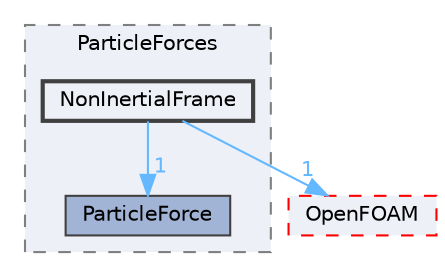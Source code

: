 digraph "src/lagrangian/intermediate/submodels/Kinematic/ParticleForces/NonInertialFrame"
{
 // LATEX_PDF_SIZE
  bgcolor="transparent";
  edge [fontname=Helvetica,fontsize=10,labelfontname=Helvetica,labelfontsize=10];
  node [fontname=Helvetica,fontsize=10,shape=box,height=0.2,width=0.4];
  compound=true
  subgraph clusterdir_7880c6dec9d81c909715027e243e12ba {
    graph [ bgcolor="#edf0f7", pencolor="grey50", label="ParticleForces", fontname=Helvetica,fontsize=10 style="filled,dashed", URL="dir_7880c6dec9d81c909715027e243e12ba.html",tooltip=""]
  dir_6ac06ece5f26f1196a12108b46c15ea0 [label="ParticleForce", fillcolor="#a2b4d6", color="grey25", style="filled", URL="dir_6ac06ece5f26f1196a12108b46c15ea0.html",tooltip=""];
  dir_a67c8844d84f0b9e1806d87920d6dd7b [label="NonInertialFrame", fillcolor="#edf0f7", color="grey25", style="filled,bold", URL="dir_a67c8844d84f0b9e1806d87920d6dd7b.html",tooltip=""];
  }
  dir_c5473ff19b20e6ec4dfe5c310b3778a8 [label="OpenFOAM", fillcolor="#edf0f7", color="red", style="filled,dashed", URL="dir_c5473ff19b20e6ec4dfe5c310b3778a8.html",tooltip=""];
  dir_a67c8844d84f0b9e1806d87920d6dd7b->dir_6ac06ece5f26f1196a12108b46c15ea0 [headlabel="1", labeldistance=1.5 headhref="dir_002571_002799.html" href="dir_002571_002799.html" color="steelblue1" fontcolor="steelblue1"];
  dir_a67c8844d84f0b9e1806d87920d6dd7b->dir_c5473ff19b20e6ec4dfe5c310b3778a8 [headlabel="1", labeldistance=1.5 headhref="dir_002571_002695.html" href="dir_002571_002695.html" color="steelblue1" fontcolor="steelblue1"];
}
